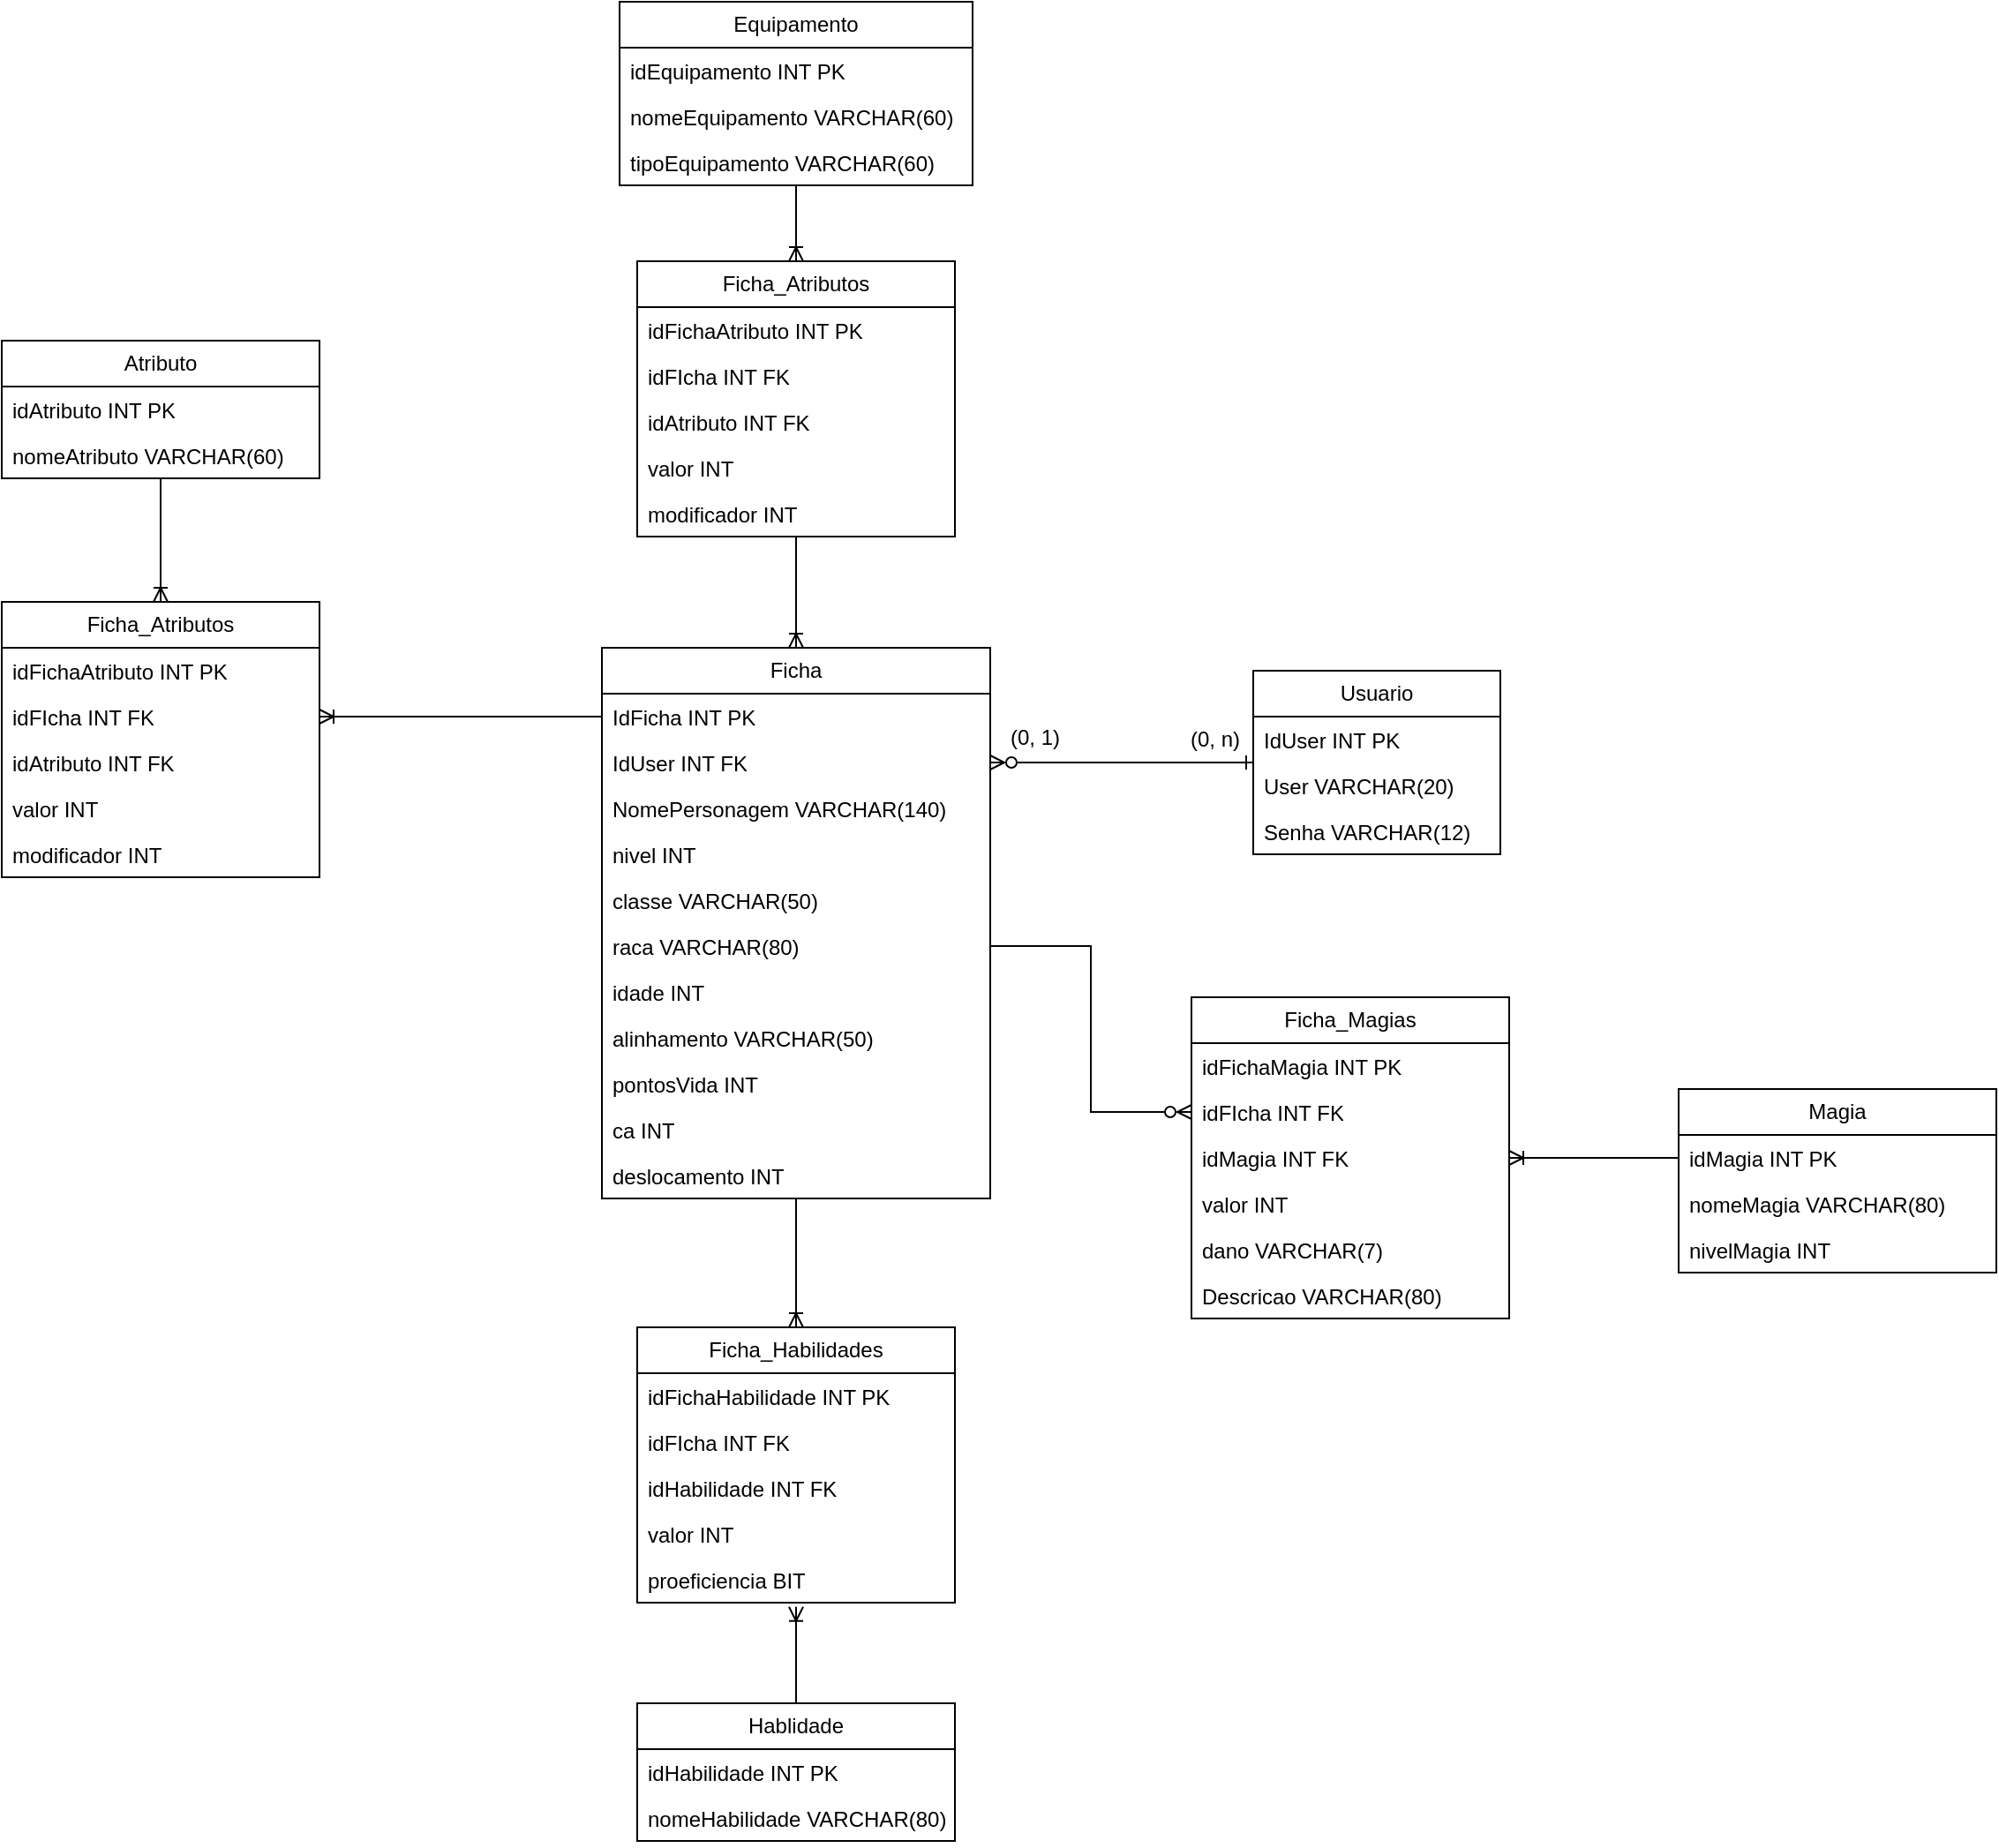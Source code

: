 <mxfile version="24.7.7">
  <diagram name="Página-1" id="-fPamnSmTMvj_xw7XeOW">
    <mxGraphModel dx="2591" dy="2178" grid="1" gridSize="10" guides="1" tooltips="1" connect="1" arrows="1" fold="1" page="1" pageScale="1" pageWidth="827" pageHeight="1169" math="0" shadow="0">
      <root>
        <mxCell id="0" />
        <mxCell id="1" parent="0" />
        <mxCell id="pdxvJti-B3RrZntyomZ1-15" style="edgeStyle=orthogonalEdgeStyle;rounded=0;orthogonalLoop=1;jettySize=auto;html=1;entryX=1;entryY=0.5;entryDx=0;entryDy=0;endArrow=ERzeroToMany;endFill=0;startArrow=ERone;startFill=0;" edge="1" parent="1" source="pdxvJti-B3RrZntyomZ1-1" target="pdxvJti-B3RrZntyomZ1-13">
          <mxGeometry relative="1" as="geometry" />
        </mxCell>
        <mxCell id="pdxvJti-B3RrZntyomZ1-1" value="Usuario" style="swimlane;fontStyle=0;childLayout=stackLayout;horizontal=1;startSize=26;fillColor=none;horizontalStack=0;resizeParent=1;resizeParentMax=0;resizeLast=0;collapsible=1;marginBottom=0;whiteSpace=wrap;html=1;" vertex="1" parent="1">
          <mxGeometry x="359" y="223" width="140" height="104" as="geometry" />
        </mxCell>
        <mxCell id="pdxvJti-B3RrZntyomZ1-2" value="IdUser INT PK" style="text;strokeColor=none;fillColor=none;align=left;verticalAlign=top;spacingLeft=4;spacingRight=4;overflow=hidden;rotatable=0;points=[[0,0.5],[1,0.5]];portConstraint=eastwest;whiteSpace=wrap;html=1;" vertex="1" parent="pdxvJti-B3RrZntyomZ1-1">
          <mxGeometry y="26" width="140" height="26" as="geometry" />
        </mxCell>
        <mxCell id="pdxvJti-B3RrZntyomZ1-3" value="User VARCHAR(20)" style="text;strokeColor=none;fillColor=none;align=left;verticalAlign=top;spacingLeft=4;spacingRight=4;overflow=hidden;rotatable=0;points=[[0,0.5],[1,0.5]];portConstraint=eastwest;whiteSpace=wrap;html=1;" vertex="1" parent="pdxvJti-B3RrZntyomZ1-1">
          <mxGeometry y="52" width="140" height="26" as="geometry" />
        </mxCell>
        <mxCell id="pdxvJti-B3RrZntyomZ1-4" value="Senha VARCHAR(12)" style="text;strokeColor=none;fillColor=none;align=left;verticalAlign=top;spacingLeft=4;spacingRight=4;overflow=hidden;rotatable=0;points=[[0,0.5],[1,0.5]];portConstraint=eastwest;whiteSpace=wrap;html=1;" vertex="1" parent="pdxvJti-B3RrZntyomZ1-1">
          <mxGeometry y="78" width="140" height="26" as="geometry" />
        </mxCell>
        <mxCell id="pdxvJti-B3RrZntyomZ1-43" style="edgeStyle=orthogonalEdgeStyle;rounded=0;orthogonalLoop=1;jettySize=auto;html=1;entryX=0.5;entryY=0;entryDx=0;entryDy=0;endArrow=ERoneToMany;endFill=0;" edge="1" parent="1" source="pdxvJti-B3RrZntyomZ1-5" target="pdxvJti-B3RrZntyomZ1-37">
          <mxGeometry relative="1" as="geometry" />
        </mxCell>
        <mxCell id="pdxvJti-B3RrZntyomZ1-5" value="Ficha" style="swimlane;fontStyle=0;childLayout=stackLayout;horizontal=1;startSize=26;fillColor=none;horizontalStack=0;resizeParent=1;resizeParentMax=0;resizeLast=0;collapsible=1;marginBottom=0;whiteSpace=wrap;html=1;" vertex="1" parent="1">
          <mxGeometry x="-10" y="210" width="220" height="312" as="geometry" />
        </mxCell>
        <mxCell id="pdxvJti-B3RrZntyomZ1-6" value="IdFicha INT PK" style="text;strokeColor=none;fillColor=none;align=left;verticalAlign=top;spacingLeft=4;spacingRight=4;overflow=hidden;rotatable=0;points=[[0,0.5],[1,0.5]];portConstraint=eastwest;whiteSpace=wrap;html=1;" vertex="1" parent="pdxvJti-B3RrZntyomZ1-5">
          <mxGeometry y="26" width="220" height="26" as="geometry" />
        </mxCell>
        <mxCell id="pdxvJti-B3RrZntyomZ1-13" value="IdUser INT FK" style="text;strokeColor=none;fillColor=none;align=left;verticalAlign=top;spacingLeft=4;spacingRight=4;overflow=hidden;rotatable=0;points=[[0,0.5],[1,0.5]];portConstraint=eastwest;whiteSpace=wrap;html=1;" vertex="1" parent="pdxvJti-B3RrZntyomZ1-5">
          <mxGeometry y="52" width="220" height="26" as="geometry" />
        </mxCell>
        <mxCell id="pdxvJti-B3RrZntyomZ1-7" value="NomePersonagem VARCHAR(140)" style="text;strokeColor=none;fillColor=none;align=left;verticalAlign=top;spacingLeft=4;spacingRight=4;overflow=hidden;rotatable=0;points=[[0,0.5],[1,0.5]];portConstraint=eastwest;whiteSpace=wrap;html=1;" vertex="1" parent="pdxvJti-B3RrZntyomZ1-5">
          <mxGeometry y="78" width="220" height="26" as="geometry" />
        </mxCell>
        <mxCell id="pdxvJti-B3RrZntyomZ1-8" value="nivel INT" style="text;strokeColor=none;fillColor=none;align=left;verticalAlign=top;spacingLeft=4;spacingRight=4;overflow=hidden;rotatable=0;points=[[0,0.5],[1,0.5]];portConstraint=eastwest;whiteSpace=wrap;html=1;" vertex="1" parent="pdxvJti-B3RrZntyomZ1-5">
          <mxGeometry y="104" width="220" height="26" as="geometry" />
        </mxCell>
        <mxCell id="pdxvJti-B3RrZntyomZ1-16" value="classe VARCHAR(50)" style="text;strokeColor=none;fillColor=none;align=left;verticalAlign=top;spacingLeft=4;spacingRight=4;overflow=hidden;rotatable=0;points=[[0,0.5],[1,0.5]];portConstraint=eastwest;whiteSpace=wrap;html=1;" vertex="1" parent="pdxvJti-B3RrZntyomZ1-5">
          <mxGeometry y="130" width="220" height="26" as="geometry" />
        </mxCell>
        <mxCell id="pdxvJti-B3RrZntyomZ1-17" value="raca VARCHAR(80)" style="text;strokeColor=none;fillColor=none;align=left;verticalAlign=top;spacingLeft=4;spacingRight=4;overflow=hidden;rotatable=0;points=[[0,0.5],[1,0.5]];portConstraint=eastwest;whiteSpace=wrap;html=1;" vertex="1" parent="pdxvJti-B3RrZntyomZ1-5">
          <mxGeometry y="156" width="220" height="26" as="geometry" />
        </mxCell>
        <mxCell id="pdxvJti-B3RrZntyomZ1-18" value="idade INT" style="text;strokeColor=none;fillColor=none;align=left;verticalAlign=top;spacingLeft=4;spacingRight=4;overflow=hidden;rotatable=0;points=[[0,0.5],[1,0.5]];portConstraint=eastwest;whiteSpace=wrap;html=1;" vertex="1" parent="pdxvJti-B3RrZntyomZ1-5">
          <mxGeometry y="182" width="220" height="26" as="geometry" />
        </mxCell>
        <mxCell id="pdxvJti-B3RrZntyomZ1-19" value="alinhamento VARCHAR(50)" style="text;strokeColor=none;fillColor=none;align=left;verticalAlign=top;spacingLeft=4;spacingRight=4;overflow=hidden;rotatable=0;points=[[0,0.5],[1,0.5]];portConstraint=eastwest;whiteSpace=wrap;html=1;" vertex="1" parent="pdxvJti-B3RrZntyomZ1-5">
          <mxGeometry y="208" width="220" height="26" as="geometry" />
        </mxCell>
        <mxCell id="pdxvJti-B3RrZntyomZ1-75" value="pontosVida INT" style="text;strokeColor=none;fillColor=none;align=left;verticalAlign=top;spacingLeft=4;spacingRight=4;overflow=hidden;rotatable=0;points=[[0,0.5],[1,0.5]];portConstraint=eastwest;whiteSpace=wrap;html=1;" vertex="1" parent="pdxvJti-B3RrZntyomZ1-5">
          <mxGeometry y="234" width="220" height="26" as="geometry" />
        </mxCell>
        <mxCell id="pdxvJti-B3RrZntyomZ1-74" value="ca INT" style="text;strokeColor=none;fillColor=none;align=left;verticalAlign=top;spacingLeft=4;spacingRight=4;overflow=hidden;rotatable=0;points=[[0,0.5],[1,0.5]];portConstraint=eastwest;whiteSpace=wrap;html=1;" vertex="1" parent="pdxvJti-B3RrZntyomZ1-5">
          <mxGeometry y="260" width="220" height="26" as="geometry" />
        </mxCell>
        <mxCell id="pdxvJti-B3RrZntyomZ1-76" value="deslocamento INT" style="text;strokeColor=none;fillColor=none;align=left;verticalAlign=top;spacingLeft=4;spacingRight=4;overflow=hidden;rotatable=0;points=[[0,0.5],[1,0.5]];portConstraint=eastwest;whiteSpace=wrap;html=1;" vertex="1" parent="pdxvJti-B3RrZntyomZ1-5">
          <mxGeometry y="286" width="220" height="26" as="geometry" />
        </mxCell>
        <mxCell id="pdxvJti-B3RrZntyomZ1-31" style="edgeStyle=orthogonalEdgeStyle;rounded=0;orthogonalLoop=1;jettySize=auto;html=1;entryX=0.5;entryY=0;entryDx=0;entryDy=0;endArrow=ERoneToMany;endFill=0;" edge="1" parent="1" source="pdxvJti-B3RrZntyomZ1-20" target="pdxvJti-B3RrZntyomZ1-25">
          <mxGeometry relative="1" as="geometry" />
        </mxCell>
        <mxCell id="pdxvJti-B3RrZntyomZ1-20" value="Atributo" style="swimlane;fontStyle=0;childLayout=stackLayout;horizontal=1;startSize=26;fillColor=none;horizontalStack=0;resizeParent=1;resizeParentMax=0;resizeLast=0;collapsible=1;marginBottom=0;whiteSpace=wrap;html=1;" vertex="1" parent="1">
          <mxGeometry x="-350" y="36" width="180" height="78" as="geometry" />
        </mxCell>
        <mxCell id="pdxvJti-B3RrZntyomZ1-21" value="idAtributo INT PK" style="text;strokeColor=none;fillColor=none;align=left;verticalAlign=top;spacingLeft=4;spacingRight=4;overflow=hidden;rotatable=0;points=[[0,0.5],[1,0.5]];portConstraint=eastwest;whiteSpace=wrap;html=1;" vertex="1" parent="pdxvJti-B3RrZntyomZ1-20">
          <mxGeometry y="26" width="180" height="26" as="geometry" />
        </mxCell>
        <mxCell id="pdxvJti-B3RrZntyomZ1-22" value="nomeAtributo VARCHAR(60)" style="text;strokeColor=none;fillColor=none;align=left;verticalAlign=top;spacingLeft=4;spacingRight=4;overflow=hidden;rotatable=0;points=[[0,0.5],[1,0.5]];portConstraint=eastwest;whiteSpace=wrap;html=1;" vertex="1" parent="pdxvJti-B3RrZntyomZ1-20">
          <mxGeometry y="52" width="180" height="26" as="geometry" />
        </mxCell>
        <mxCell id="pdxvJti-B3RrZntyomZ1-25" value="Ficha_Atributos" style="swimlane;fontStyle=0;childLayout=stackLayout;horizontal=1;startSize=26;fillColor=none;horizontalStack=0;resizeParent=1;resizeParentMax=0;resizeLast=0;collapsible=1;marginBottom=0;whiteSpace=wrap;html=1;" vertex="1" parent="1">
          <mxGeometry x="-350" y="184" width="180" height="156" as="geometry" />
        </mxCell>
        <mxCell id="pdxvJti-B3RrZntyomZ1-26" value="idFichaAtributo INT PK" style="text;strokeColor=none;fillColor=none;align=left;verticalAlign=top;spacingLeft=4;spacingRight=4;overflow=hidden;rotatable=0;points=[[0,0.5],[1,0.5]];portConstraint=eastwest;whiteSpace=wrap;html=1;" vertex="1" parent="pdxvJti-B3RrZntyomZ1-25">
          <mxGeometry y="26" width="180" height="26" as="geometry" />
        </mxCell>
        <mxCell id="pdxvJti-B3RrZntyomZ1-27" value="idFIcha INT FK" style="text;strokeColor=none;fillColor=none;align=left;verticalAlign=top;spacingLeft=4;spacingRight=4;overflow=hidden;rotatable=0;points=[[0,0.5],[1,0.5]];portConstraint=eastwest;whiteSpace=wrap;html=1;" vertex="1" parent="pdxvJti-B3RrZntyomZ1-25">
          <mxGeometry y="52" width="180" height="26" as="geometry" />
        </mxCell>
        <mxCell id="pdxvJti-B3RrZntyomZ1-28" value="idAtributo INT FK" style="text;strokeColor=none;fillColor=none;align=left;verticalAlign=top;spacingLeft=4;spacingRight=4;overflow=hidden;rotatable=0;points=[[0,0.5],[1,0.5]];portConstraint=eastwest;whiteSpace=wrap;html=1;" vertex="1" parent="pdxvJti-B3RrZntyomZ1-25">
          <mxGeometry y="78" width="180" height="26" as="geometry" />
        </mxCell>
        <mxCell id="pdxvJti-B3RrZntyomZ1-29" value="valor INT" style="text;strokeColor=none;fillColor=none;align=left;verticalAlign=top;spacingLeft=4;spacingRight=4;overflow=hidden;rotatable=0;points=[[0,0.5],[1,0.5]];portConstraint=eastwest;whiteSpace=wrap;html=1;" vertex="1" parent="pdxvJti-B3RrZntyomZ1-25">
          <mxGeometry y="104" width="180" height="26" as="geometry" />
        </mxCell>
        <mxCell id="pdxvJti-B3RrZntyomZ1-30" value="modificador INT" style="text;strokeColor=none;fillColor=none;align=left;verticalAlign=top;spacingLeft=4;spacingRight=4;overflow=hidden;rotatable=0;points=[[0,0.5],[1,0.5]];portConstraint=eastwest;whiteSpace=wrap;html=1;" vertex="1" parent="pdxvJti-B3RrZntyomZ1-25">
          <mxGeometry y="130" width="180" height="26" as="geometry" />
        </mxCell>
        <mxCell id="pdxvJti-B3RrZntyomZ1-32" style="edgeStyle=orthogonalEdgeStyle;rounded=0;orthogonalLoop=1;jettySize=auto;html=1;entryX=1;entryY=0.5;entryDx=0;entryDy=0;endArrow=ERoneToMany;endFill=0;" edge="1" parent="1" source="pdxvJti-B3RrZntyomZ1-6" target="pdxvJti-B3RrZntyomZ1-27">
          <mxGeometry relative="1" as="geometry" />
        </mxCell>
        <mxCell id="pdxvJti-B3RrZntyomZ1-33" style="edgeStyle=orthogonalEdgeStyle;rounded=0;orthogonalLoop=1;jettySize=auto;html=1;entryX=0.5;entryY=1.09;entryDx=0;entryDy=0;entryPerimeter=0;endArrow=ERoneToMany;endFill=0;" edge="1" parent="1" source="pdxvJti-B3RrZntyomZ1-34" target="pdxvJti-B3RrZntyomZ1-42">
          <mxGeometry relative="1" as="geometry">
            <Array as="points">
              <mxPoint x="100" y="758" />
              <mxPoint x="100" y="758" />
            </Array>
          </mxGeometry>
        </mxCell>
        <mxCell id="pdxvJti-B3RrZntyomZ1-34" value="Hablidade" style="swimlane;fontStyle=0;childLayout=stackLayout;horizontal=1;startSize=26;fillColor=none;horizontalStack=0;resizeParent=1;resizeParentMax=0;resizeLast=0;collapsible=1;marginBottom=0;whiteSpace=wrap;html=1;" vertex="1" parent="1">
          <mxGeometry x="10" y="808" width="180" height="78" as="geometry" />
        </mxCell>
        <mxCell id="pdxvJti-B3RrZntyomZ1-35" value="idHabilidade INT PK" style="text;strokeColor=none;fillColor=none;align=left;verticalAlign=top;spacingLeft=4;spacingRight=4;overflow=hidden;rotatable=0;points=[[0,0.5],[1,0.5]];portConstraint=eastwest;whiteSpace=wrap;html=1;" vertex="1" parent="pdxvJti-B3RrZntyomZ1-34">
          <mxGeometry y="26" width="180" height="26" as="geometry" />
        </mxCell>
        <mxCell id="pdxvJti-B3RrZntyomZ1-36" value="nomeHabilidade&lt;span style=&quot;background-color: initial;&quot;&gt;&amp;nbsp;VARCHAR(80)&lt;/span&gt;" style="text;strokeColor=none;fillColor=none;align=left;verticalAlign=top;spacingLeft=4;spacingRight=4;overflow=hidden;rotatable=0;points=[[0,0.5],[1,0.5]];portConstraint=eastwest;whiteSpace=wrap;html=1;" vertex="1" parent="pdxvJti-B3RrZntyomZ1-34">
          <mxGeometry y="52" width="180" height="26" as="geometry" />
        </mxCell>
        <mxCell id="pdxvJti-B3RrZntyomZ1-37" value="Ficha_Habilidades" style="swimlane;fontStyle=0;childLayout=stackLayout;horizontal=1;startSize=26;fillColor=none;horizontalStack=0;resizeParent=1;resizeParentMax=0;resizeLast=0;collapsible=1;marginBottom=0;whiteSpace=wrap;html=1;" vertex="1" parent="1">
          <mxGeometry x="10" y="595" width="180" height="156" as="geometry" />
        </mxCell>
        <mxCell id="pdxvJti-B3RrZntyomZ1-38" value="idFichaHabilidade INT PK" style="text;strokeColor=none;fillColor=none;align=left;verticalAlign=top;spacingLeft=4;spacingRight=4;overflow=hidden;rotatable=0;points=[[0,0.5],[1,0.5]];portConstraint=eastwest;whiteSpace=wrap;html=1;" vertex="1" parent="pdxvJti-B3RrZntyomZ1-37">
          <mxGeometry y="26" width="180" height="26" as="geometry" />
        </mxCell>
        <mxCell id="pdxvJti-B3RrZntyomZ1-39" value="idFIcha INT FK" style="text;strokeColor=none;fillColor=none;align=left;verticalAlign=top;spacingLeft=4;spacingRight=4;overflow=hidden;rotatable=0;points=[[0,0.5],[1,0.5]];portConstraint=eastwest;whiteSpace=wrap;html=1;" vertex="1" parent="pdxvJti-B3RrZntyomZ1-37">
          <mxGeometry y="52" width="180" height="26" as="geometry" />
        </mxCell>
        <mxCell id="pdxvJti-B3RrZntyomZ1-40" value="idHabilidade INT FK" style="text;strokeColor=none;fillColor=none;align=left;verticalAlign=top;spacingLeft=4;spacingRight=4;overflow=hidden;rotatable=0;points=[[0,0.5],[1,0.5]];portConstraint=eastwest;whiteSpace=wrap;html=1;" vertex="1" parent="pdxvJti-B3RrZntyomZ1-37">
          <mxGeometry y="78" width="180" height="26" as="geometry" />
        </mxCell>
        <mxCell id="pdxvJti-B3RrZntyomZ1-41" value="valor INT" style="text;strokeColor=none;fillColor=none;align=left;verticalAlign=top;spacingLeft=4;spacingRight=4;overflow=hidden;rotatable=0;points=[[0,0.5],[1,0.5]];portConstraint=eastwest;whiteSpace=wrap;html=1;" vertex="1" parent="pdxvJti-B3RrZntyomZ1-37">
          <mxGeometry y="104" width="180" height="26" as="geometry" />
        </mxCell>
        <mxCell id="pdxvJti-B3RrZntyomZ1-42" value="proeficiencia BIT" style="text;strokeColor=none;fillColor=none;align=left;verticalAlign=top;spacingLeft=4;spacingRight=4;overflow=hidden;rotatable=0;points=[[0,0.5],[1,0.5]];portConstraint=eastwest;whiteSpace=wrap;html=1;" vertex="1" parent="pdxvJti-B3RrZntyomZ1-37">
          <mxGeometry y="130" width="180" height="26" as="geometry" />
        </mxCell>
        <mxCell id="pdxvJti-B3RrZntyomZ1-44" style="edgeStyle=orthogonalEdgeStyle;rounded=0;orthogonalLoop=1;jettySize=auto;html=1;entryX=0.5;entryY=0;entryDx=0;entryDy=0;endArrow=ERoneToMany;endFill=0;" edge="1" parent="1" source="pdxvJti-B3RrZntyomZ1-45" target="pdxvJti-B3RrZntyomZ1-48">
          <mxGeometry relative="1" as="geometry" />
        </mxCell>
        <mxCell id="pdxvJti-B3RrZntyomZ1-45" value="Equipamento" style="swimlane;fontStyle=0;childLayout=stackLayout;horizontal=1;startSize=26;fillColor=none;horizontalStack=0;resizeParent=1;resizeParentMax=0;resizeLast=0;collapsible=1;marginBottom=0;whiteSpace=wrap;html=1;" vertex="1" parent="1">
          <mxGeometry y="-156" width="200" height="104" as="geometry" />
        </mxCell>
        <mxCell id="pdxvJti-B3RrZntyomZ1-46" value="idEquipamento INT PK" style="text;strokeColor=none;fillColor=none;align=left;verticalAlign=top;spacingLeft=4;spacingRight=4;overflow=hidden;rotatable=0;points=[[0,0.5],[1,0.5]];portConstraint=eastwest;whiteSpace=wrap;html=1;" vertex="1" parent="pdxvJti-B3RrZntyomZ1-45">
          <mxGeometry y="26" width="200" height="26" as="geometry" />
        </mxCell>
        <mxCell id="pdxvJti-B3RrZntyomZ1-47" value="nomeEquipamento VARCHAR(60)" style="text;strokeColor=none;fillColor=none;align=left;verticalAlign=top;spacingLeft=4;spacingRight=4;overflow=hidden;rotatable=0;points=[[0,0.5],[1,0.5]];portConstraint=eastwest;whiteSpace=wrap;html=1;" vertex="1" parent="pdxvJti-B3RrZntyomZ1-45">
          <mxGeometry y="52" width="200" height="26" as="geometry" />
        </mxCell>
        <mxCell id="pdxvJti-B3RrZntyomZ1-54" value="tipoEquipamento VARCHAR(60)" style="text;strokeColor=none;fillColor=none;align=left;verticalAlign=top;spacingLeft=4;spacingRight=4;overflow=hidden;rotatable=0;points=[[0,0.5],[1,0.5]];portConstraint=eastwest;whiteSpace=wrap;html=1;" vertex="1" parent="pdxvJti-B3RrZntyomZ1-45">
          <mxGeometry y="78" width="200" height="26" as="geometry" />
        </mxCell>
        <mxCell id="pdxvJti-B3RrZntyomZ1-71" style="edgeStyle=orthogonalEdgeStyle;rounded=0;orthogonalLoop=1;jettySize=auto;html=1;entryX=0.5;entryY=0;entryDx=0;entryDy=0;endArrow=ERoneToMany;endFill=0;" edge="1" parent="1" source="pdxvJti-B3RrZntyomZ1-48" target="pdxvJti-B3RrZntyomZ1-5">
          <mxGeometry relative="1" as="geometry" />
        </mxCell>
        <mxCell id="pdxvJti-B3RrZntyomZ1-48" value="Ficha_Atributos" style="swimlane;fontStyle=0;childLayout=stackLayout;horizontal=1;startSize=26;fillColor=none;horizontalStack=0;resizeParent=1;resizeParentMax=0;resizeLast=0;collapsible=1;marginBottom=0;whiteSpace=wrap;html=1;" vertex="1" parent="1">
          <mxGeometry x="10" y="-9" width="180" height="156" as="geometry" />
        </mxCell>
        <mxCell id="pdxvJti-B3RrZntyomZ1-49" value="idFichaAtributo INT PK" style="text;strokeColor=none;fillColor=none;align=left;verticalAlign=top;spacingLeft=4;spacingRight=4;overflow=hidden;rotatable=0;points=[[0,0.5],[1,0.5]];portConstraint=eastwest;whiteSpace=wrap;html=1;" vertex="1" parent="pdxvJti-B3RrZntyomZ1-48">
          <mxGeometry y="26" width="180" height="26" as="geometry" />
        </mxCell>
        <mxCell id="pdxvJti-B3RrZntyomZ1-50" value="idFIcha INT FK" style="text;strokeColor=none;fillColor=none;align=left;verticalAlign=top;spacingLeft=4;spacingRight=4;overflow=hidden;rotatable=0;points=[[0,0.5],[1,0.5]];portConstraint=eastwest;whiteSpace=wrap;html=1;" vertex="1" parent="pdxvJti-B3RrZntyomZ1-48">
          <mxGeometry y="52" width="180" height="26" as="geometry" />
        </mxCell>
        <mxCell id="pdxvJti-B3RrZntyomZ1-51" value="idAtributo INT FK" style="text;strokeColor=none;fillColor=none;align=left;verticalAlign=top;spacingLeft=4;spacingRight=4;overflow=hidden;rotatable=0;points=[[0,0.5],[1,0.5]];portConstraint=eastwest;whiteSpace=wrap;html=1;" vertex="1" parent="pdxvJti-B3RrZntyomZ1-48">
          <mxGeometry y="78" width="180" height="26" as="geometry" />
        </mxCell>
        <mxCell id="pdxvJti-B3RrZntyomZ1-52" value="valor INT" style="text;strokeColor=none;fillColor=none;align=left;verticalAlign=top;spacingLeft=4;spacingRight=4;overflow=hidden;rotatable=0;points=[[0,0.5],[1,0.5]];portConstraint=eastwest;whiteSpace=wrap;html=1;" vertex="1" parent="pdxvJti-B3RrZntyomZ1-48">
          <mxGeometry y="104" width="180" height="26" as="geometry" />
        </mxCell>
        <mxCell id="pdxvJti-B3RrZntyomZ1-53" value="modificador INT" style="text;strokeColor=none;fillColor=none;align=left;verticalAlign=top;spacingLeft=4;spacingRight=4;overflow=hidden;rotatable=0;points=[[0,0.5],[1,0.5]];portConstraint=eastwest;whiteSpace=wrap;html=1;" vertex="1" parent="pdxvJti-B3RrZntyomZ1-48">
          <mxGeometry y="130" width="180" height="26" as="geometry" />
        </mxCell>
        <mxCell id="pdxvJti-B3RrZntyomZ1-55" style="edgeStyle=orthogonalEdgeStyle;rounded=0;orthogonalLoop=1;jettySize=auto;html=1;entryX=1;entryY=0.5;entryDx=0;entryDy=0;endArrow=ERoneToMany;endFill=0;" edge="1" parent="1" source="pdxvJti-B3RrZntyomZ1-56" target="pdxvJti-B3RrZntyomZ1-62">
          <mxGeometry relative="1" as="geometry">
            <Array as="points">
              <mxPoint x="580" y="499" />
              <mxPoint x="580" y="499" />
            </Array>
          </mxGeometry>
        </mxCell>
        <mxCell id="pdxvJti-B3RrZntyomZ1-56" value="Magia" style="swimlane;fontStyle=0;childLayout=stackLayout;horizontal=1;startSize=26;fillColor=none;horizontalStack=0;resizeParent=1;resizeParentMax=0;resizeLast=0;collapsible=1;marginBottom=0;whiteSpace=wrap;html=1;" vertex="1" parent="1">
          <mxGeometry x="600" y="460" width="180" height="104" as="geometry" />
        </mxCell>
        <mxCell id="pdxvJti-B3RrZntyomZ1-57" value="idMagia INT PK" style="text;strokeColor=none;fillColor=none;align=left;verticalAlign=top;spacingLeft=4;spacingRight=4;overflow=hidden;rotatable=0;points=[[0,0.5],[1,0.5]];portConstraint=eastwest;whiteSpace=wrap;html=1;" vertex="1" parent="pdxvJti-B3RrZntyomZ1-56">
          <mxGeometry y="26" width="180" height="26" as="geometry" />
        </mxCell>
        <mxCell id="pdxvJti-B3RrZntyomZ1-66" value="nomeMagia&lt;span style=&quot;background-color: initial;&quot;&gt;&amp;nbsp;VARCHAR(80)&lt;/span&gt;" style="text;strokeColor=none;fillColor=none;align=left;verticalAlign=top;spacingLeft=4;spacingRight=4;overflow=hidden;rotatable=0;points=[[0,0.5],[1,0.5]];portConstraint=eastwest;whiteSpace=wrap;html=1;" vertex="1" parent="pdxvJti-B3RrZntyomZ1-56">
          <mxGeometry y="52" width="180" height="26" as="geometry" />
        </mxCell>
        <mxCell id="pdxvJti-B3RrZntyomZ1-58" value="&lt;span style=&quot;background-color: initial;&quot;&gt;nivelMagia INT&lt;/span&gt;" style="text;strokeColor=none;fillColor=none;align=left;verticalAlign=top;spacingLeft=4;spacingRight=4;overflow=hidden;rotatable=0;points=[[0,0.5],[1,0.5]];portConstraint=eastwest;whiteSpace=wrap;html=1;" vertex="1" parent="pdxvJti-B3RrZntyomZ1-56">
          <mxGeometry y="78" width="180" height="26" as="geometry" />
        </mxCell>
        <mxCell id="pdxvJti-B3RrZntyomZ1-59" value="Ficha_Magias" style="swimlane;fontStyle=0;childLayout=stackLayout;horizontal=1;startSize=26;fillColor=none;horizontalStack=0;resizeParent=1;resizeParentMax=0;resizeLast=0;collapsible=1;marginBottom=0;whiteSpace=wrap;html=1;" vertex="1" parent="1">
          <mxGeometry x="324" y="408" width="180" height="182" as="geometry" />
        </mxCell>
        <mxCell id="pdxvJti-B3RrZntyomZ1-60" value="idFichaMagia INT PK" style="text;strokeColor=none;fillColor=none;align=left;verticalAlign=top;spacingLeft=4;spacingRight=4;overflow=hidden;rotatable=0;points=[[0,0.5],[1,0.5]];portConstraint=eastwest;whiteSpace=wrap;html=1;" vertex="1" parent="pdxvJti-B3RrZntyomZ1-59">
          <mxGeometry y="26" width="180" height="26" as="geometry" />
        </mxCell>
        <mxCell id="pdxvJti-B3RrZntyomZ1-61" value="idFIcha INT FK" style="text;strokeColor=none;fillColor=none;align=left;verticalAlign=top;spacingLeft=4;spacingRight=4;overflow=hidden;rotatable=0;points=[[0,0.5],[1,0.5]];portConstraint=eastwest;whiteSpace=wrap;html=1;" vertex="1" parent="pdxvJti-B3RrZntyomZ1-59">
          <mxGeometry y="52" width="180" height="26" as="geometry" />
        </mxCell>
        <mxCell id="pdxvJti-B3RrZntyomZ1-62" value="idMagia INT FK" style="text;strokeColor=none;fillColor=none;align=left;verticalAlign=top;spacingLeft=4;spacingRight=4;overflow=hidden;rotatable=0;points=[[0,0.5],[1,0.5]];portConstraint=eastwest;whiteSpace=wrap;html=1;" vertex="1" parent="pdxvJti-B3RrZntyomZ1-59">
          <mxGeometry y="78" width="180" height="26" as="geometry" />
        </mxCell>
        <mxCell id="pdxvJti-B3RrZntyomZ1-63" value="valor INT" style="text;strokeColor=none;fillColor=none;align=left;verticalAlign=top;spacingLeft=4;spacingRight=4;overflow=hidden;rotatable=0;points=[[0,0.5],[1,0.5]];portConstraint=eastwest;whiteSpace=wrap;html=1;" vertex="1" parent="pdxvJti-B3RrZntyomZ1-59">
          <mxGeometry y="104" width="180" height="26" as="geometry" />
        </mxCell>
        <mxCell id="pdxvJti-B3RrZntyomZ1-67" value="dano VARCHAR(7)" style="text;strokeColor=none;fillColor=none;align=left;verticalAlign=top;spacingLeft=4;spacingRight=4;overflow=hidden;rotatable=0;points=[[0,0.5],[1,0.5]];portConstraint=eastwest;whiteSpace=wrap;html=1;" vertex="1" parent="pdxvJti-B3RrZntyomZ1-59">
          <mxGeometry y="130" width="180" height="26" as="geometry" />
        </mxCell>
        <mxCell id="pdxvJti-B3RrZntyomZ1-65" value="&lt;span style=&quot;background-color: initial;&quot;&gt;Descricao VARCHAR(80)&lt;/span&gt;" style="text;strokeColor=none;fillColor=none;align=left;verticalAlign=top;spacingLeft=4;spacingRight=4;overflow=hidden;rotatable=0;points=[[0,0.5],[1,0.5]];portConstraint=eastwest;whiteSpace=wrap;html=1;" vertex="1" parent="pdxvJti-B3RrZntyomZ1-59">
          <mxGeometry y="156" width="180" height="26" as="geometry" />
        </mxCell>
        <mxCell id="pdxvJti-B3RrZntyomZ1-68" style="edgeStyle=orthogonalEdgeStyle;rounded=0;orthogonalLoop=1;jettySize=auto;html=1;entryX=0;entryY=0.5;entryDx=0;entryDy=0;endArrow=ERzeroToMany;endFill=0;" edge="1" parent="1" source="pdxvJti-B3RrZntyomZ1-17" target="pdxvJti-B3RrZntyomZ1-61">
          <mxGeometry relative="1" as="geometry" />
        </mxCell>
        <mxCell id="pdxvJti-B3RrZntyomZ1-69" value="(0, n)" style="text;html=1;align=center;verticalAlign=middle;resizable=0;points=[];autosize=1;strokeColor=none;fillColor=none;" vertex="1" parent="1">
          <mxGeometry x="312" y="247" width="50" height="30" as="geometry" />
        </mxCell>
        <mxCell id="pdxvJti-B3RrZntyomZ1-70" value="(0, 1)" style="text;html=1;align=center;verticalAlign=middle;resizable=0;points=[];autosize=1;strokeColor=none;fillColor=none;" vertex="1" parent="1">
          <mxGeometry x="210" y="246" width="50" height="30" as="geometry" />
        </mxCell>
      </root>
    </mxGraphModel>
  </diagram>
</mxfile>
